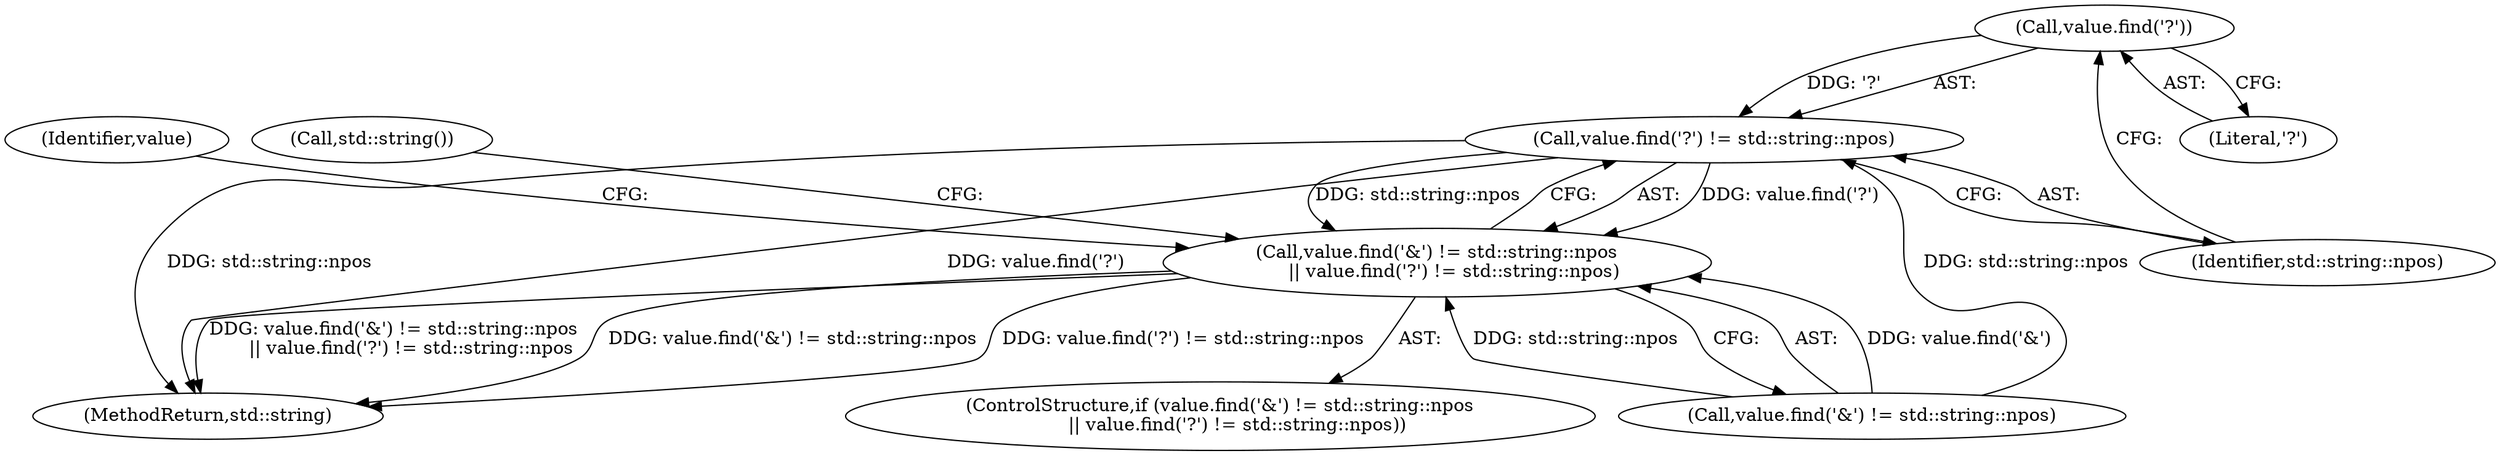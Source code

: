digraph "1_Chrome_eea3300239f0b53e172a320eb8de59d0bea65f27_5@del" {
"1000110" [label="(Call,value.find('?'))"];
"1000109" [label="(Call,value.find('?') != std::string::npos)"];
"1000104" [label="(Call,value.find('&') != std::string::npos\n      || value.find('?') != std::string::npos)"];
"1000105" [label="(Call,value.find('&') != std::string::npos)"];
"1000111" [label="(Literal,'?')"];
"1000117" [label="(MethodReturn,std::string)"];
"1000114" [label="(Call,std::string())"];
"1000103" [label="(ControlStructure,if (value.find('&') != std::string::npos\n      || value.find('?') != std::string::npos))"];
"1000104" [label="(Call,value.find('&') != std::string::npos\n      || value.find('?') != std::string::npos)"];
"1000109" [label="(Call,value.find('?') != std::string::npos)"];
"1000112" [label="(Identifier,std::string::npos)"];
"1000110" [label="(Call,value.find('?'))"];
"1000116" [label="(Identifier,value)"];
"1000110" -> "1000109"  [label="AST: "];
"1000110" -> "1000111"  [label="CFG: "];
"1000111" -> "1000110"  [label="AST: "];
"1000112" -> "1000110"  [label="CFG: "];
"1000110" -> "1000109"  [label="DDG: '?'"];
"1000109" -> "1000104"  [label="AST: "];
"1000109" -> "1000112"  [label="CFG: "];
"1000112" -> "1000109"  [label="AST: "];
"1000104" -> "1000109"  [label="CFG: "];
"1000109" -> "1000117"  [label="DDG: std::string::npos"];
"1000109" -> "1000117"  [label="DDG: value.find('?')"];
"1000109" -> "1000104"  [label="DDG: value.find('?')"];
"1000109" -> "1000104"  [label="DDG: std::string::npos"];
"1000105" -> "1000109"  [label="DDG: std::string::npos"];
"1000104" -> "1000103"  [label="AST: "];
"1000104" -> "1000105"  [label="CFG: "];
"1000105" -> "1000104"  [label="AST: "];
"1000114" -> "1000104"  [label="CFG: "];
"1000116" -> "1000104"  [label="CFG: "];
"1000104" -> "1000117"  [label="DDG: value.find('&') != std::string::npos\n      || value.find('?') != std::string::npos"];
"1000104" -> "1000117"  [label="DDG: value.find('&') != std::string::npos"];
"1000104" -> "1000117"  [label="DDG: value.find('?') != std::string::npos"];
"1000105" -> "1000104"  [label="DDG: value.find('&')"];
"1000105" -> "1000104"  [label="DDG: std::string::npos"];
}
